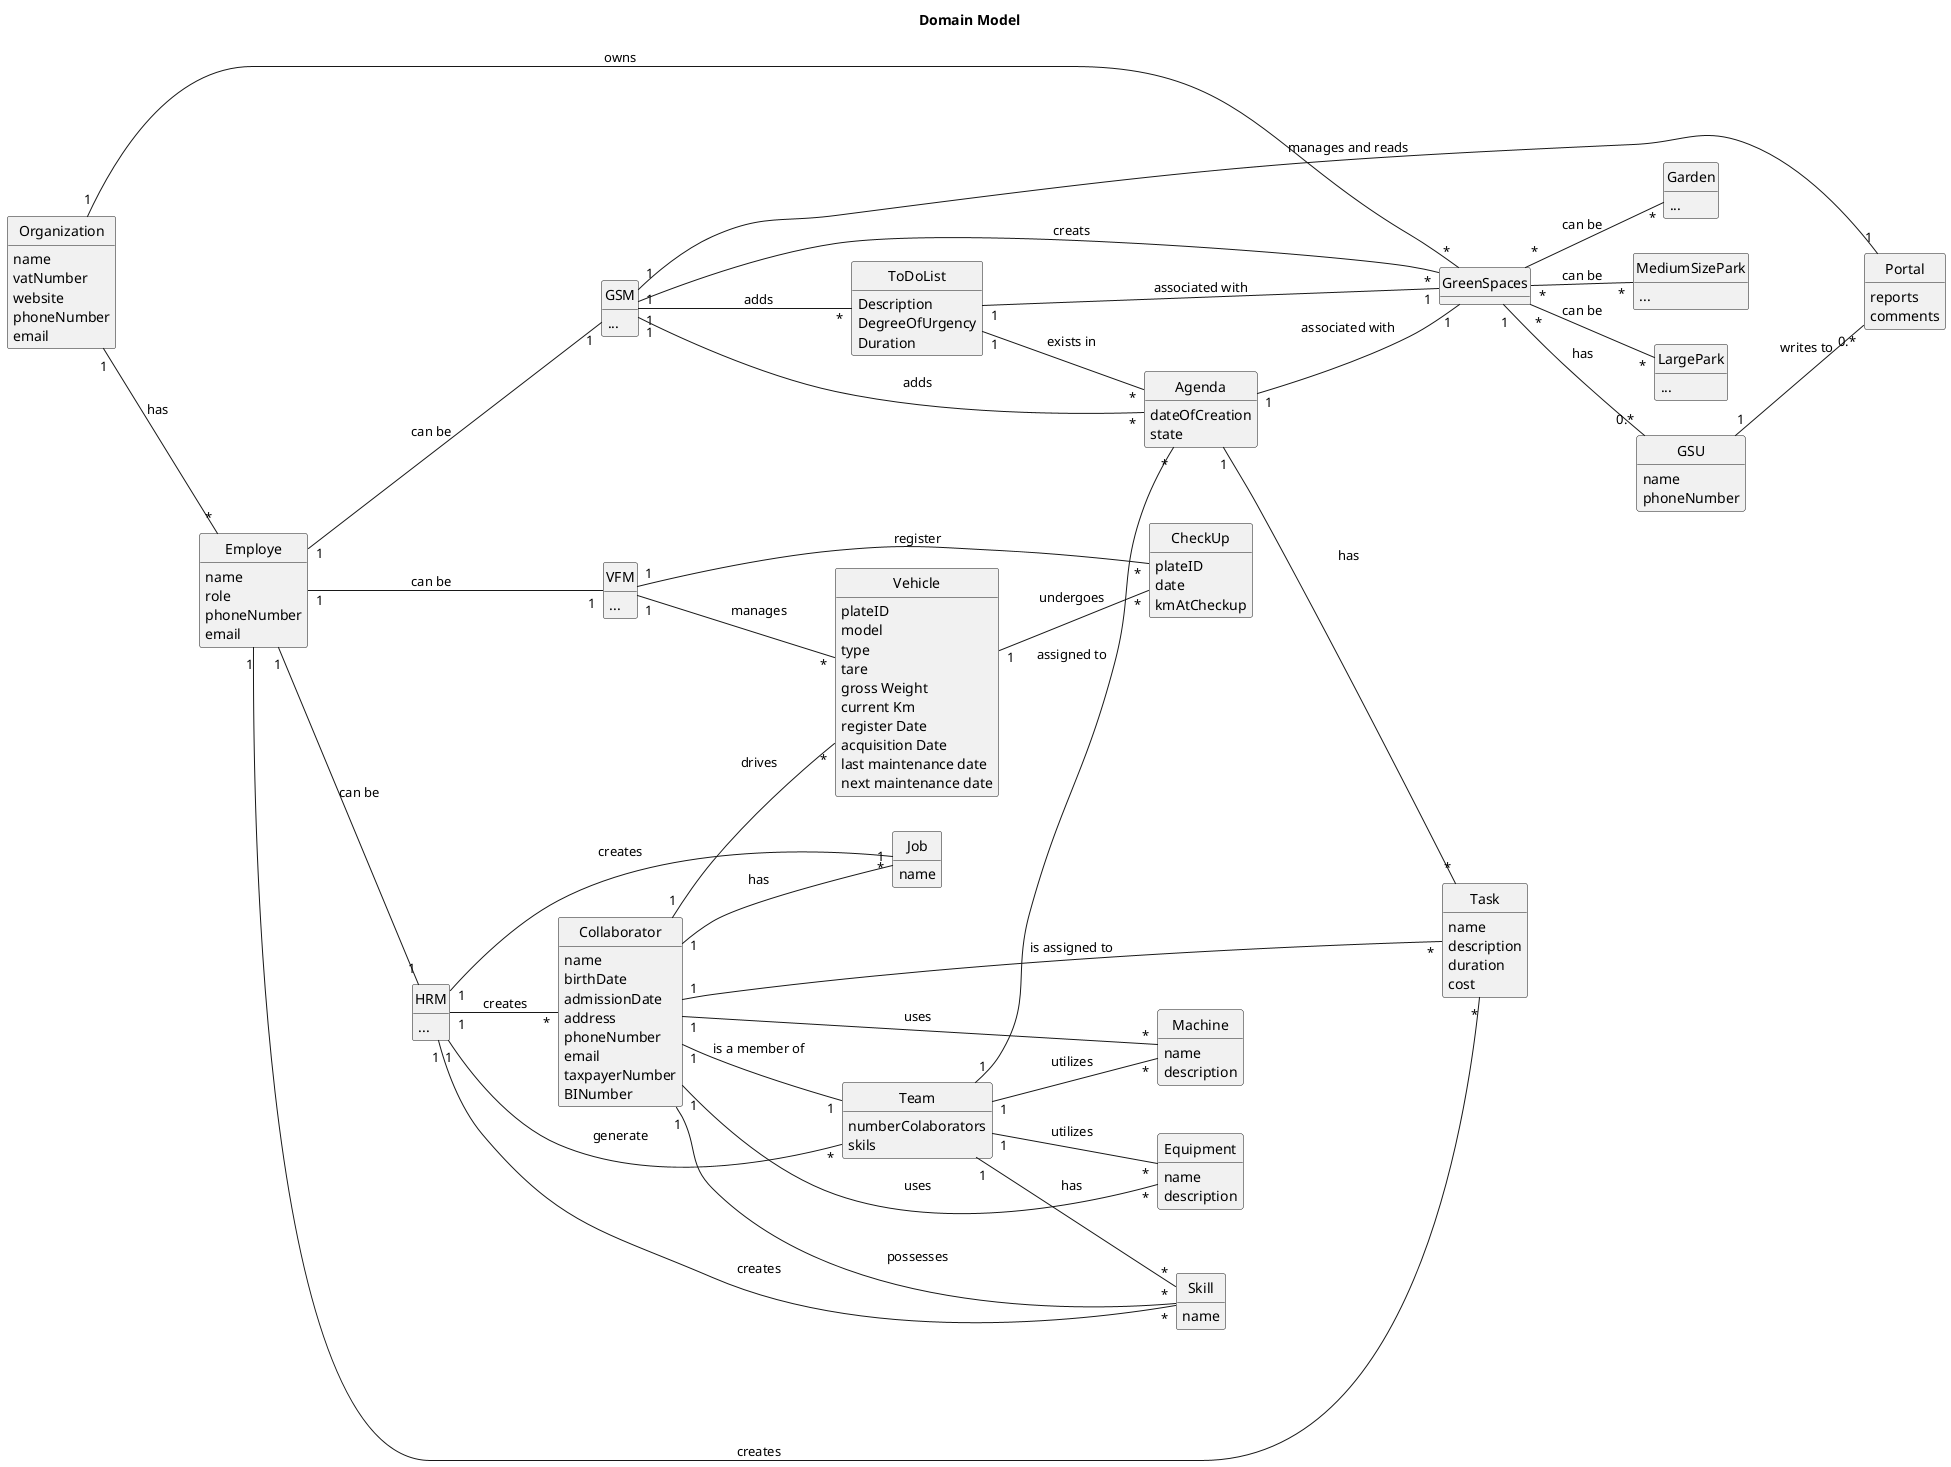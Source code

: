 @startuml
skinparam monochrome true
skinparam packageStyle rectangle
skinparam shadowing false
skinparam classAttributeIconSize 0
hide circle
hide methods

title Domain Model

left to right direction

class Organization {
    name
    vatNumber
    website
    phoneNumber
    email
}

class Employe {
    name
    role
    phoneNumber
    email
}

class HRM {
    ...
}

class VFM {
    ...
}

class GSM {
    ...
}

class GSU {
     name
     phoneNumber
}

class Collaborator {
    name
    birthDate
    admissionDate
    address
    phoneNumber
    email
    taxpayerNumber
    BINumber
}

class Garden {
    ...
}

class MediumSizePark {
    ...
}

class LargePark {
    ...
}

class GreenSpaces {
}

class Task {
    name
    description
    duration
    cost
}

class Agenda {
    dateOfCreation
    state
}

class Vehicle {
    plateID
    model
    type
    tare
        gross Weight
        current Km
         register Date
         acquisition Date
         maintenance/Checkup Frequency (in Kms)
         last maintenance date
         next maintenance date
}

class Machine {
    name
    description
}

class Equipment {
    name
    description
}

class Portal {
    reports
    comments
}

class CheckUp {
    plateID
    date
    kmAtCheckup
}

class Job {
    name
}

class Team {
    numberColaborators
    skils
}

class Skill {
    name
}

class ToDoList{
    Description
    DegreeOfUrgency
    Duration
}




Organization "1" -- "*" Employe : has
Organization "1" -- "*" GreenSpaces : owns

Employe "1" -- "*" Task : creates
Employe "1" -- "1" GSM : can be
Employe "1" -- "1" HRM : can be
Employe "1" -- "1" VFM : can be

HRM "1" -- "*" Collaborator : creates
HRM "1" -- "*" Team : generate
HRM "1" -- "*" Job : creates
HRM "1" -- "*" Skill : creates

Collaborator "1" -- "1" Job : has
Collaborator "1" -- "1" Team : is a member of
Collaborator "1" -- "*" Skill : possesses
Collaborator "1" -- "*" Task : is assigned to
Collaborator "1" -- "*" Vehicle : drives
Collaborator "1" -- "*" Machine : uses
Collaborator "1" -- "*" Equipment : uses

Team "1" -- "*" Skill : has
Team "1" -- "*" Machine : utilizes
Team "1" -- "*" Equipment : utilizes
Team "1" -- "*" Agenda : assigned to


Agenda "1" -- "*" Task : has

GSU "1" -- "0.*" Portal : writes to

GreenSpaces "*" -- "*" Garden : can be
GreenSpaces "*" -- "*" MediumSizePark : can be
GreenSpaces "*" -- "*" LargePark : can be
GreenSpaces "1" -- "0.*" GSU : has

ToDoList "1" -- "1" GreenSpaces : associated with
Agenda "1" -- "1" GreenSpaces : associated with
ToDoList "1" -- "*" Agenda : exists in

VFM "1" -- "*" CheckUp: register
VFM "1" -- "*" Vehicle: manages

GSM "1" -- "1" Portal: manages and reads
GSM "1" -- "*" GreenSpaces: creats
GSM "1" -- "*" ToDoList: adds
GSM "1" -- "*" Agenda: adds

Vehicle "1" -- "*" CheckUp : undergoes

@enduml
